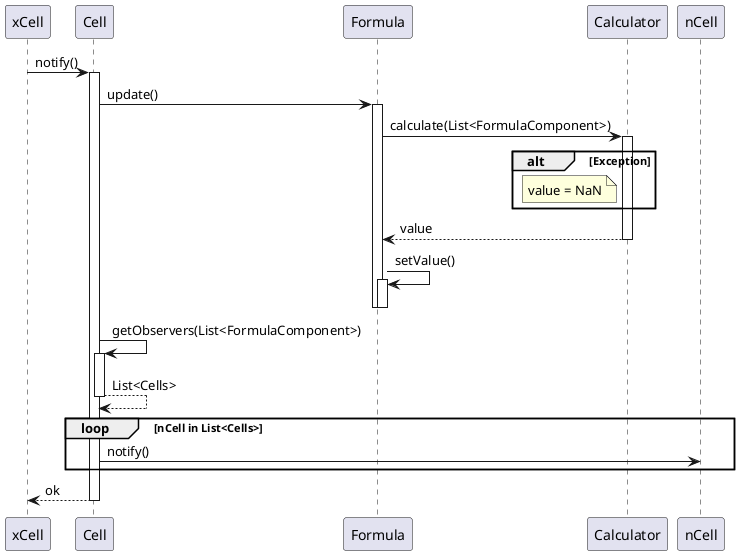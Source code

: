 @startuml

xCell -> Cell ++: notify()

Cell -> Formula ++: update()
Formula -> Calculator ++: calculate(List<FormulaComponent>)
alt Exception
    note left Calculator : value = NaN
end
return value

Formula -> Formula ++: setValue()
deactivate Formula
deactivate Formula

Cell -> Cell ++: getObservers(List<FormulaComponent>)
return List<Cells>

loop nCell in List<Cells>
    Cell -> nCell : notify()
end
return ok

@enduml
